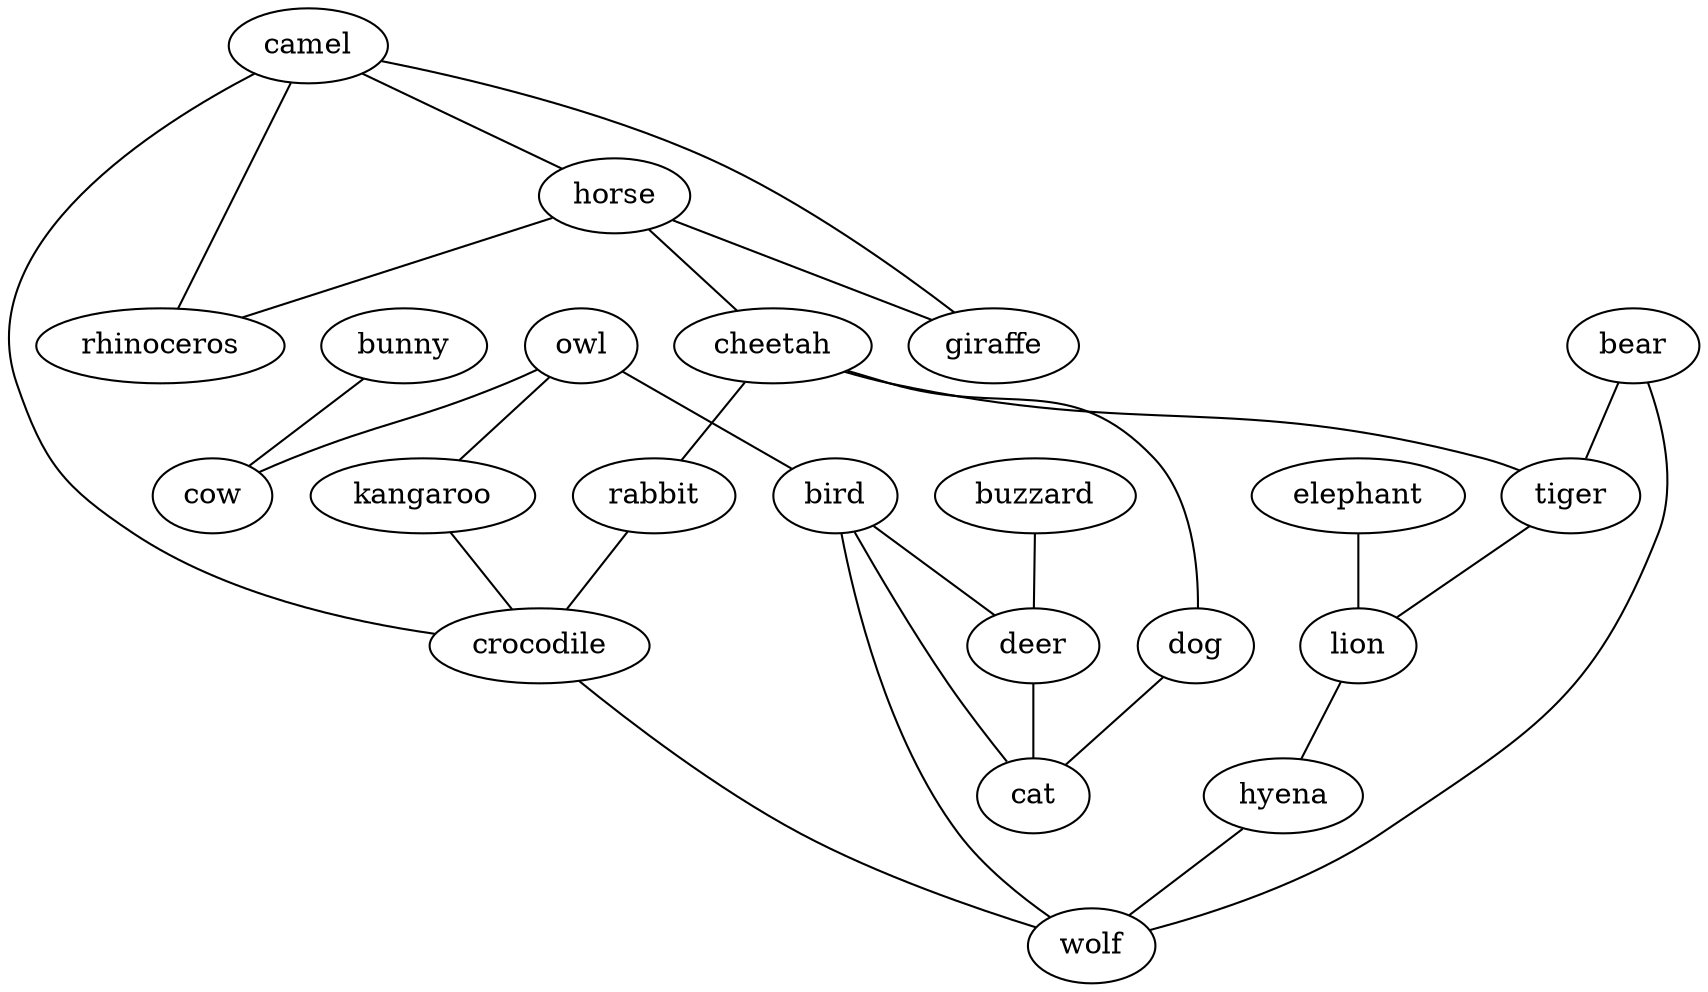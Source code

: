 strict graph  {
	owl -- bird	 [weight=1];
	owl -- kangaroo	 [weight=1];
	owl -- cow	 [weight=1];
	camel -- horse	 [weight=1];
	camel -- rhinoceros	 [weight=1];
	camel -- giraffe	 [weight=1];
	camel -- crocodile	 [weight=1];
	horse -- rhinoceros	 [weight=1];
	horse -- cheetah	 [weight=1];
	horse -- giraffe	 [weight=1];
	buzzard -- deer	 [weight=1];
	elephant -- lion	 [weight=1];
	cheetah -- tiger	 [weight=1];
	cheetah -- rabbit	 [weight=1];
	cheetah -- dog	 [weight=1];
	bird -- deer	 [weight=1];
	bird -- cat	 [weight=1];
	bird -- wolf	 [weight=1];
	deer -- cat	 [weight=1];
	kangaroo -- crocodile	 [weight=1];
	bear -- tiger	 [weight=1];
	bear -- wolf	 [weight=1];
	tiger -- lion	 [weight=1];
	rabbit -- crocodile	 [weight=1];
	bunny -- cow	 [weight=1];
	crocodile -- wolf	 [weight=1];
	dog -- cat	 [weight=1];
	lion -- hyena	 [weight=1];
	hyena -- wolf	 [weight=1];
}
